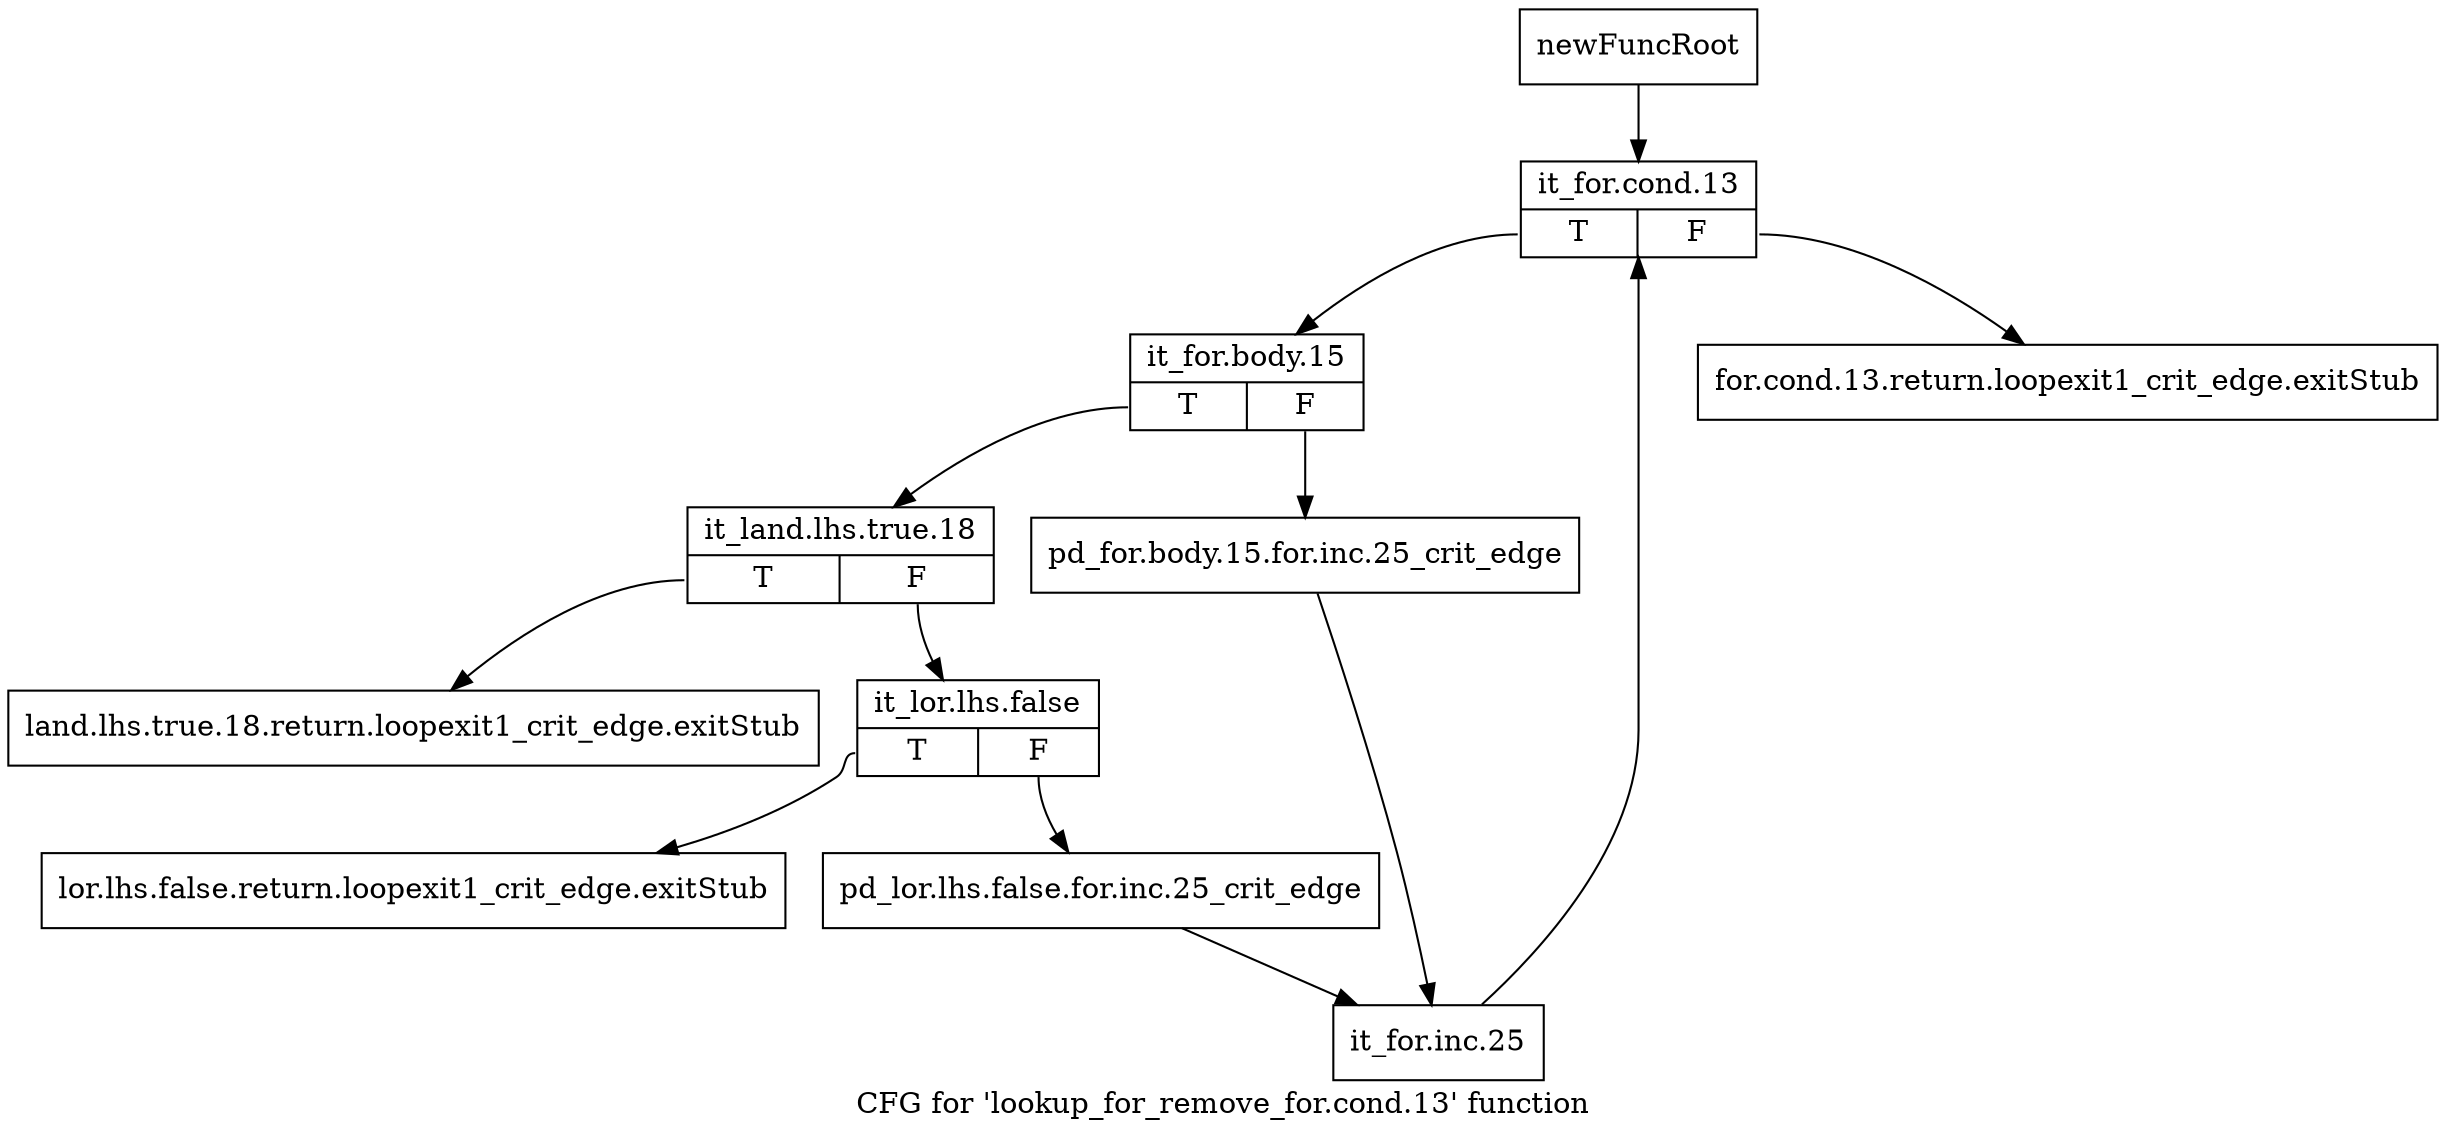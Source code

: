 digraph "CFG for 'lookup_for_remove_for.cond.13' function" {
	label="CFG for 'lookup_for_remove_for.cond.13' function";

	Node0xa943af0 [shape=record,label="{newFuncRoot}"];
	Node0xa943af0 -> Node0xa948b50;
	Node0xa948a60 [shape=record,label="{for.cond.13.return.loopexit1_crit_edge.exitStub}"];
	Node0xa948ab0 [shape=record,label="{land.lhs.true.18.return.loopexit1_crit_edge.exitStub}"];
	Node0xa948b00 [shape=record,label="{lor.lhs.false.return.loopexit1_crit_edge.exitStub}"];
	Node0xa948b50 [shape=record,label="{it_for.cond.13|{<s0>T|<s1>F}}"];
	Node0xa948b50:s0 -> Node0xa948ba0;
	Node0xa948b50:s1 -> Node0xa948a60;
	Node0xa948ba0 [shape=record,label="{it_for.body.15|{<s0>T|<s1>F}}"];
	Node0xa948ba0:s0 -> Node0xa948c40;
	Node0xa948ba0:s1 -> Node0xa948bf0;
	Node0xa948bf0 [shape=record,label="{pd_for.body.15.for.inc.25_crit_edge}"];
	Node0xa948bf0 -> Node0xa948d30;
	Node0xa948c40 [shape=record,label="{it_land.lhs.true.18|{<s0>T|<s1>F}}"];
	Node0xa948c40:s0 -> Node0xa948ab0;
	Node0xa948c40:s1 -> Node0xa948c90;
	Node0xa948c90 [shape=record,label="{it_lor.lhs.false|{<s0>T|<s1>F}}"];
	Node0xa948c90:s0 -> Node0xa948b00;
	Node0xa948c90:s1 -> Node0xa948ce0;
	Node0xa948ce0 [shape=record,label="{pd_lor.lhs.false.for.inc.25_crit_edge}"];
	Node0xa948ce0 -> Node0xa948d30;
	Node0xa948d30 [shape=record,label="{it_for.inc.25}"];
	Node0xa948d30 -> Node0xa948b50;
}
